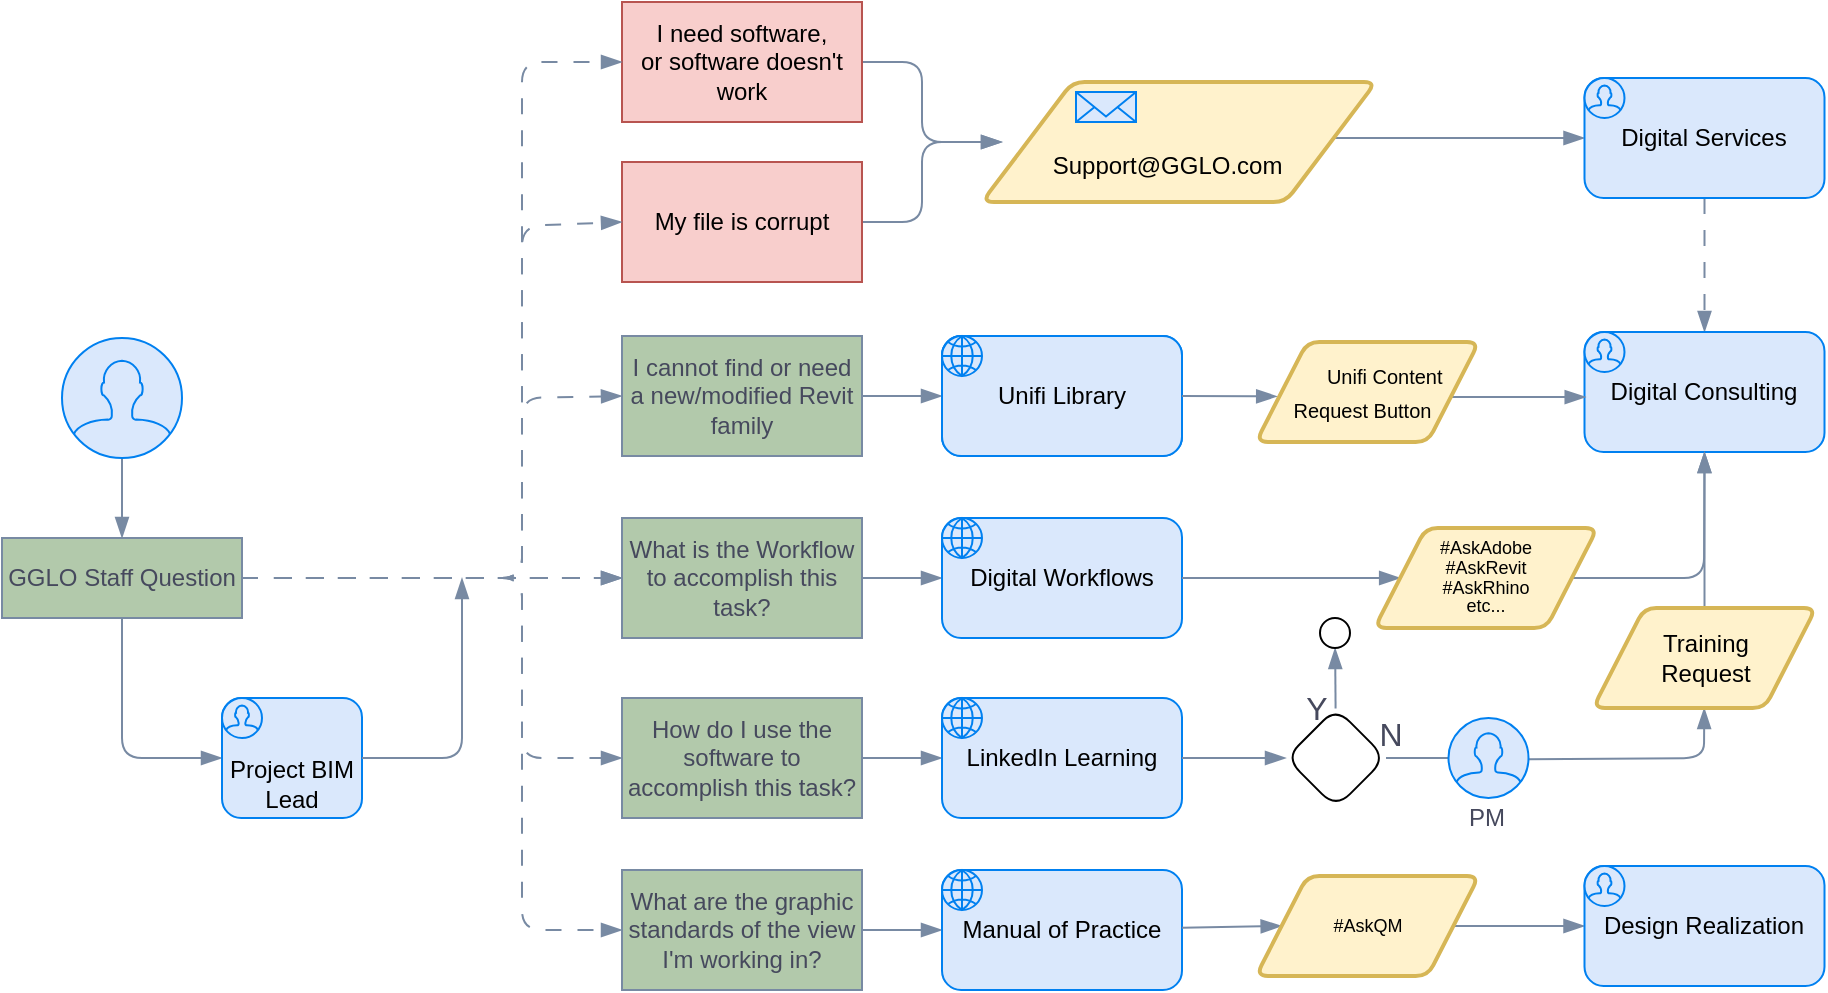 <mxfile version="21.2.1" type="github">
  <diagram id="C5RBs43oDa-KdzZeNtuy" name="Page-1">
    <mxGraphModel dx="2017" dy="1148" grid="1" gridSize="10" guides="1" tooltips="1" connect="1" arrows="1" fold="1" page="1" pageScale="1" pageWidth="827" pageHeight="1169" math="0" shadow="0">
      <root>
        <mxCell id="WIyWlLk6GJQsqaUBKTNV-0" />
        <mxCell id="WIyWlLk6GJQsqaUBKTNV-1" parent="WIyWlLk6GJQsqaUBKTNV-0" />
        <mxCell id="_4j7pE1PJ5TqgcQWV1-j-0" style="edgeStyle=none;orthogonalLoop=1;jettySize=auto;html=1;entryX=0;entryY=0.5;entryDx=0;entryDy=0;strokeColor=#788AA3;fontSize=12;fontColor=#46495D;startSize=8;endSize=8;fillColor=#B2C9AB;rounded=1;endArrow=blockThin;endFill=1;" parent="WIyWlLk6GJQsqaUBKTNV-1" source="WIyWlLk6GJQsqaUBKTNV-3" target="WIyWlLk6GJQsqaUBKTNV-7" edge="1">
          <mxGeometry relative="1" as="geometry">
            <Array as="points">
              <mxPoint x="83" y="550" />
            </Array>
          </mxGeometry>
        </mxCell>
        <mxCell id="_4j7pE1PJ5TqgcQWV1-j-2" value="" style="edgeStyle=none;curved=1;orthogonalLoop=1;jettySize=auto;html=1;strokeColor=#788AA3;fontSize=12;fontColor=default;startSize=8;endSize=8;fillColor=#B2C9AB;dashed=1;dashPattern=8 8;endArrow=blockThin;endFill=1;" parent="WIyWlLk6GJQsqaUBKTNV-1" source="WIyWlLk6GJQsqaUBKTNV-3" target="_4j7pE1PJ5TqgcQWV1-j-1" edge="1">
          <mxGeometry relative="1" as="geometry" />
        </mxCell>
        <mxCell id="WIyWlLk6GJQsqaUBKTNV-3" value="GGLO Staff Question" style="rounded=0;whiteSpace=wrap;html=1;fontSize=12;glass=0;strokeWidth=1;shadow=0;labelBackgroundColor=none;fillColor=#B2C9AB;strokeColor=#788AA3;fontColor=#46495D;" parent="WIyWlLk6GJQsqaUBKTNV-1" vertex="1">
          <mxGeometry x="23" y="440" width="120" height="40" as="geometry" />
        </mxCell>
        <mxCell id="WIyWlLk6GJQsqaUBKTNV-7" value="Project BIM Lead" style="rounded=1;whiteSpace=wrap;html=1;fontSize=12;glass=0;strokeWidth=1;shadow=0;labelBackgroundColor=none;fillColor=#dae8fc;strokeColor=#0080F0;verticalAlign=bottom;dashed=0;arcSize=16;" parent="WIyWlLk6GJQsqaUBKTNV-1" vertex="1">
          <mxGeometry x="133" y="520" width="70" height="60" as="geometry" />
        </mxCell>
        <mxCell id="_4j7pE1PJ5TqgcQWV1-j-38" value="" style="edgeStyle=none;curved=1;orthogonalLoop=1;jettySize=auto;html=1;strokeColor=#788AA3;fontSize=12;fontColor=#46495D;startSize=8;endSize=8;fillColor=#B2C9AB;endArrow=blockThin;endFill=1;" parent="WIyWlLk6GJQsqaUBKTNV-1" source="_4j7pE1PJ5TqgcQWV1-j-1" target="_4j7pE1PJ5TqgcQWV1-j-37" edge="1">
          <mxGeometry relative="1" as="geometry" />
        </mxCell>
        <mxCell id="_4j7pE1PJ5TqgcQWV1-j-1" value="What is the Workflow to accomplish this task?" style="whiteSpace=wrap;html=1;fillColor=#B2C9AB;strokeColor=#788AA3;fontColor=#46495D;rounded=0;glass=0;strokeWidth=1;shadow=0;labelBackgroundColor=none;fontSize=12;" parent="WIyWlLk6GJQsqaUBKTNV-1" vertex="1">
          <mxGeometry x="333" y="430" width="120" height="60" as="geometry" />
        </mxCell>
        <mxCell id="_4j7pE1PJ5TqgcQWV1-j-4" value="" style="edgeStyle=none;orthogonalLoop=1;jettySize=auto;html=1;strokeColor=#788AA3;fontSize=12;fontColor=default;startSize=8;endSize=8;fillColor=#B2C9AB;dashed=1;dashPattern=8 8;endArrow=blockThin;endFill=1;rounded=1;" parent="WIyWlLk6GJQsqaUBKTNV-1" edge="1">
          <mxGeometry relative="1" as="geometry">
            <mxPoint x="160" y="460" as="sourcePoint" />
            <mxPoint x="333" y="460" as="targetPoint" />
          </mxGeometry>
        </mxCell>
        <mxCell id="_4j7pE1PJ5TqgcQWV1-j-5" style="edgeStyle=none;orthogonalLoop=1;jettySize=auto;html=1;strokeColor=#788AA3;fontSize=12;fontColor=#46495D;startSize=8;endSize=8;fillColor=#B2C9AB;rounded=1;endArrow=blockThin;endFill=1;" parent="WIyWlLk6GJQsqaUBKTNV-1" source="WIyWlLk6GJQsqaUBKTNV-7" edge="1">
          <mxGeometry relative="1" as="geometry">
            <mxPoint x="253" y="460" as="targetPoint" />
            <mxPoint x="223" y="570" as="sourcePoint" />
            <Array as="points">
              <mxPoint x="253" y="550" />
            </Array>
          </mxGeometry>
        </mxCell>
        <mxCell id="_4j7pE1PJ5TqgcQWV1-j-40" value="" style="edgeStyle=none;curved=1;orthogonalLoop=1;jettySize=auto;html=1;strokeColor=#788AA3;fontSize=12;fontColor=#46495D;startSize=8;endSize=8;fillColor=#B2C9AB;endArrow=blockThin;endFill=1;" parent="WIyWlLk6GJQsqaUBKTNV-1" source="_4j7pE1PJ5TqgcQWV1-j-6" target="_4j7pE1PJ5TqgcQWV1-j-39" edge="1">
          <mxGeometry relative="1" as="geometry" />
        </mxCell>
        <mxCell id="_4j7pE1PJ5TqgcQWV1-j-6" value="I cannot find or need a new/modified Revit family" style="whiteSpace=wrap;html=1;fillColor=#B2C9AB;strokeColor=#788AA3;fontColor=#46495D;rounded=0;glass=0;strokeWidth=1;shadow=0;labelBackgroundColor=none;fontSize=12;" parent="WIyWlLk6GJQsqaUBKTNV-1" vertex="1">
          <mxGeometry x="333" y="339" width="120" height="60" as="geometry" />
        </mxCell>
        <mxCell id="_4j7pE1PJ5TqgcQWV1-j-45" style="edgeStyle=none;orthogonalLoop=1;jettySize=auto;html=1;entryX=0;entryY=0.5;entryDx=0;entryDy=0;strokeColor=#788AA3;fontSize=12;fontColor=#46495D;startSize=8;endSize=8;fillColor=#B2C9AB;rounded=1;endArrow=blockThin;endFill=1;" parent="WIyWlLk6GJQsqaUBKTNV-1" source="_4j7pE1PJ5TqgcQWV1-j-7" edge="1">
          <mxGeometry relative="1" as="geometry">
            <mxPoint x="523" y="242" as="targetPoint" />
            <Array as="points">
              <mxPoint x="483" y="282" />
              <mxPoint x="483" y="242" />
            </Array>
          </mxGeometry>
        </mxCell>
        <mxCell id="_4j7pE1PJ5TqgcQWV1-j-7" value="My file is corrupt" style="whiteSpace=wrap;html=1;fillColor=#f8cecc;strokeColor=#b85450;rounded=0;glass=0;strokeWidth=1;shadow=0;labelBackgroundColor=none;fontSize=12;" parent="WIyWlLk6GJQsqaUBKTNV-1" vertex="1">
          <mxGeometry x="333" y="252" width="120" height="60" as="geometry" />
        </mxCell>
        <mxCell id="_4j7pE1PJ5TqgcQWV1-j-44" value="" style="edgeStyle=none;orthogonalLoop=1;jettySize=auto;html=1;strokeColor=#788AA3;fontSize=12;fontColor=#46495D;startSize=8;endSize=8;fillColor=#B2C9AB;rounded=1;endArrow=blockThin;endFill=1;" parent="WIyWlLk6GJQsqaUBKTNV-1" source="_4j7pE1PJ5TqgcQWV1-j-8" edge="1">
          <mxGeometry relative="1" as="geometry">
            <mxPoint x="523" y="242" as="targetPoint" />
            <Array as="points">
              <mxPoint x="483" y="202" />
              <mxPoint x="483" y="242" />
            </Array>
          </mxGeometry>
        </mxCell>
        <mxCell id="_4j7pE1PJ5TqgcQWV1-j-8" value="I need software,&lt;br style=&quot;font-size: 12px;&quot;&gt;or software doesn&#39;t work" style="whiteSpace=wrap;html=1;fillColor=#f8cecc;strokeColor=#b85450;rounded=0;glass=0;strokeWidth=1;shadow=0;labelBackgroundColor=none;fontSize=12;" parent="WIyWlLk6GJQsqaUBKTNV-1" vertex="1">
          <mxGeometry x="333" y="172" width="120" height="60" as="geometry" />
        </mxCell>
        <mxCell id="_4j7pE1PJ5TqgcQWV1-j-36" value="" style="edgeStyle=none;curved=1;orthogonalLoop=1;jettySize=auto;html=1;strokeColor=#788AA3;fontSize=12;fontColor=#46495D;startSize=8;endSize=8;fillColor=#B2C9AB;endArrow=blockThin;endFill=1;" parent="WIyWlLk6GJQsqaUBKTNV-1" source="_4j7pE1PJ5TqgcQWV1-j-9" target="_4j7pE1PJ5TqgcQWV1-j-35" edge="1">
          <mxGeometry relative="1" as="geometry" />
        </mxCell>
        <mxCell id="_4j7pE1PJ5TqgcQWV1-j-9" value="How do I use the software to accomplish this task?" style="whiteSpace=wrap;html=1;fillColor=#B2C9AB;strokeColor=#788AA3;fontColor=#46495D;rounded=0;glass=0;strokeWidth=1;shadow=0;labelBackgroundColor=none;fontSize=12;" parent="WIyWlLk6GJQsqaUBKTNV-1" vertex="1">
          <mxGeometry x="333" y="520" width="120" height="60" as="geometry" />
        </mxCell>
        <mxCell id="_4j7pE1PJ5TqgcQWV1-j-30" value="" style="edgeStyle=none;curved=1;orthogonalLoop=1;jettySize=auto;html=1;strokeColor=#788AA3;fontSize=12;fontColor=#46495D;startSize=8;endSize=8;fillColor=#B2C9AB;endArrow=blockThin;endFill=1;" parent="WIyWlLk6GJQsqaUBKTNV-1" source="_4j7pE1PJ5TqgcQWV1-j-10" target="_4j7pE1PJ5TqgcQWV1-j-29" edge="1">
          <mxGeometry relative="1" as="geometry" />
        </mxCell>
        <mxCell id="_4j7pE1PJ5TqgcQWV1-j-10" value="What are the graphic standards of the view I&#39;m working in?" style="whiteSpace=wrap;html=1;fillColor=#B2C9AB;strokeColor=#788AA3;fontColor=#46495D;rounded=0;glass=0;strokeWidth=1;shadow=0;labelBackgroundColor=none;fontSize=12;" parent="WIyWlLk6GJQsqaUBKTNV-1" vertex="1">
          <mxGeometry x="333" y="606" width="120" height="60" as="geometry" />
        </mxCell>
        <mxCell id="_4j7pE1PJ5TqgcQWV1-j-22" value="" style="edgeStyle=none;orthogonalLoop=1;jettySize=auto;html=1;strokeColor=#788AA3;fontSize=12;fontColor=default;startSize=8;endSize=8;fillColor=#B2C9AB;dashed=1;dashPattern=8 8;endArrow=blockThin;endFill=1;entryX=0;entryY=0.5;entryDx=0;entryDy=0;rounded=1;exitX=1;exitY=0.5;exitDx=0;exitDy=0;" parent="WIyWlLk6GJQsqaUBKTNV-1" source="WIyWlLk6GJQsqaUBKTNV-3" target="_4j7pE1PJ5TqgcQWV1-j-6" edge="1">
          <mxGeometry relative="1" as="geometry">
            <mxPoint x="150" y="480" as="sourcePoint" />
            <mxPoint x="333" y="370" as="targetPoint" />
            <Array as="points">
              <mxPoint x="283" y="460" />
              <mxPoint x="283" y="370" />
            </Array>
          </mxGeometry>
        </mxCell>
        <mxCell id="_4j7pE1PJ5TqgcQWV1-j-24" value="" style="edgeStyle=none;orthogonalLoop=1;jettySize=auto;html=1;strokeColor=#788AA3;fontSize=12;fontColor=default;startSize=8;endSize=8;fillColor=#B2C9AB;dashed=1;dashPattern=8 8;endArrow=blockThin;endFill=1;entryX=0;entryY=0.5;entryDx=0;entryDy=0;rounded=1;exitX=1;exitY=0.5;exitDx=0;exitDy=0;" parent="WIyWlLk6GJQsqaUBKTNV-1" source="WIyWlLk6GJQsqaUBKTNV-3" target="_4j7pE1PJ5TqgcQWV1-j-7" edge="1">
          <mxGeometry relative="1" as="geometry">
            <mxPoint x="160" y="480" as="sourcePoint" />
            <mxPoint x="333" y="370" as="targetPoint" />
            <Array as="points">
              <mxPoint x="283" y="460" />
              <mxPoint x="283" y="284" />
            </Array>
          </mxGeometry>
        </mxCell>
        <mxCell id="_4j7pE1PJ5TqgcQWV1-j-25" value="" style="edgeStyle=none;orthogonalLoop=1;jettySize=auto;html=1;strokeColor=#788AA3;fontSize=12;fontColor=default;startSize=8;endSize=8;fillColor=#B2C9AB;dashed=1;dashPattern=8 8;endArrow=blockThin;endFill=1;entryX=0;entryY=0.5;entryDx=0;entryDy=0;rounded=1;exitX=1;exitY=0.5;exitDx=0;exitDy=0;" parent="WIyWlLk6GJQsqaUBKTNV-1" source="WIyWlLk6GJQsqaUBKTNV-3" target="_4j7pE1PJ5TqgcQWV1-j-8" edge="1">
          <mxGeometry relative="1" as="geometry">
            <mxPoint x="113" y="460" as="sourcePoint" />
            <mxPoint x="333" y="280" as="targetPoint" />
            <Array as="points">
              <mxPoint x="283" y="460" />
              <mxPoint x="283" y="202" />
            </Array>
          </mxGeometry>
        </mxCell>
        <mxCell id="_4j7pE1PJ5TqgcQWV1-j-26" value="" style="edgeStyle=none;orthogonalLoop=1;jettySize=auto;html=1;strokeColor=#788AA3;fontSize=12;fontColor=default;startSize=8;endSize=8;fillColor=#B2C9AB;dashed=1;dashPattern=8 8;endArrow=blockThin;endFill=1;entryX=0;entryY=0.5;entryDx=0;entryDy=0;rounded=1;exitX=1;exitY=0.5;exitDx=0;exitDy=0;" parent="WIyWlLk6GJQsqaUBKTNV-1" source="WIyWlLk6GJQsqaUBKTNV-3" target="_4j7pE1PJ5TqgcQWV1-j-9" edge="1">
          <mxGeometry relative="1" as="geometry">
            <mxPoint x="113" y="460" as="sourcePoint" />
            <mxPoint x="333" y="280" as="targetPoint" />
            <Array as="points">
              <mxPoint x="283" y="460" />
              <mxPoint x="283" y="550" />
            </Array>
          </mxGeometry>
        </mxCell>
        <mxCell id="_4j7pE1PJ5TqgcQWV1-j-27" value="" style="edgeStyle=none;orthogonalLoop=1;jettySize=auto;html=1;strokeColor=#788AA3;fontSize=12;fontColor=default;startSize=8;endSize=8;fillColor=#B2C9AB;dashed=1;dashPattern=8 8;endArrow=blockThin;endFill=1;entryX=0;entryY=0.5;entryDx=0;entryDy=0;rounded=1;exitX=1;exitY=0.5;exitDx=0;exitDy=0;" parent="WIyWlLk6GJQsqaUBKTNV-1" source="WIyWlLk6GJQsqaUBKTNV-3" target="_4j7pE1PJ5TqgcQWV1-j-10" edge="1">
          <mxGeometry relative="1" as="geometry">
            <mxPoint x="160" y="460" as="sourcePoint" />
            <mxPoint x="333" y="550" as="targetPoint" />
            <Array as="points">
              <mxPoint x="283" y="460" />
              <mxPoint x="283" y="636" />
            </Array>
          </mxGeometry>
        </mxCell>
        <mxCell id="_4j7pE1PJ5TqgcQWV1-j-72" style="edgeStyle=none;shape=connector;rounded=1;orthogonalLoop=1;jettySize=auto;html=1;entryX=0;entryY=0.5;entryDx=0;entryDy=0;labelBackgroundColor=default;strokeColor=#788AA3;fontFamily=Helvetica;fontSize=12;fontColor=#46495D;endArrow=blockThin;endFill=1;startSize=8;endSize=8;fillColor=#B2C9AB;" parent="WIyWlLk6GJQsqaUBKTNV-1" source="_4j7pE1PJ5TqgcQWV1-j-101" target="_4j7pE1PJ5TqgcQWV1-j-70" edge="1">
          <mxGeometry relative="1" as="geometry" />
        </mxCell>
        <UserObject label="Manual of Practice" link="https://go.gglo.com/Project%20Management/GGLO%20Manual%20of%20Practice" linkTarget="_blank" id="_4j7pE1PJ5TqgcQWV1-j-29">
          <mxCell style="whiteSpace=wrap;html=1;fillColor=#dae8fc;strokeColor=#0080F0;rounded=1;glass=0;strokeWidth=1;shadow=0;labelBackgroundColor=none;fontSize=12;arcSize=16;dashed=0;" parent="WIyWlLk6GJQsqaUBKTNV-1" vertex="1">
            <mxGeometry x="493" y="606" width="120" height="60" as="geometry" />
          </mxCell>
        </UserObject>
        <UserObject label="LinkedIn Learning" link="https://www.linkedin.com/learning" linkTarget="_blank" id="_4j7pE1PJ5TqgcQWV1-j-35">
          <mxCell style="whiteSpace=wrap;html=1;fillColor=#dae8fc;strokeColor=#0080F0;rounded=1;glass=0;strokeWidth=1;shadow=0;labelBackgroundColor=none;fontSize=12;arcSize=16;dashed=0;" parent="WIyWlLk6GJQsqaUBKTNV-1" vertex="1">
            <mxGeometry x="493" y="520" width="120" height="60" as="geometry" />
          </mxCell>
        </UserObject>
        <mxCell id="_4j7pE1PJ5TqgcQWV1-j-67" style="edgeStyle=none;shape=connector;rounded=1;orthogonalLoop=1;jettySize=auto;html=1;entryX=0.5;entryY=1;entryDx=0;entryDy=0;labelBackgroundColor=default;strokeColor=#788AA3;fontFamily=Helvetica;fontSize=12;fontColor=#46495D;endArrow=blockThin;endFill=1;startSize=8;endSize=8;fillColor=#B2C9AB;" parent="WIyWlLk6GJQsqaUBKTNV-1" source="_4j7pE1PJ5TqgcQWV1-j-100" target="_4j7pE1PJ5TqgcQWV1-j-58" edge="1">
          <mxGeometry relative="1" as="geometry">
            <Array as="points">
              <mxPoint x="874" y="460" />
            </Array>
          </mxGeometry>
        </mxCell>
        <UserObject label="Digital Workflows" link="https://go.gglo.com/Digital/Workflows/Home.aspx" linkTarget="_blank" id="_4j7pE1PJ5TqgcQWV1-j-37">
          <mxCell style="whiteSpace=wrap;html=1;fillColor=#dae8fc;strokeColor=#0080F0;rounded=1;glass=0;strokeWidth=1;shadow=0;labelBackgroundColor=none;fontSize=12;arcSize=16;dashed=0;" parent="WIyWlLk6GJQsqaUBKTNV-1" vertex="1">
            <mxGeometry x="493" y="430" width="120" height="60" as="geometry" />
          </mxCell>
        </UserObject>
        <mxCell id="_4j7pE1PJ5TqgcQWV1-j-39" value="Unifi Library" style="whiteSpace=wrap;html=1;fillColor=#dae8fc;strokeColor=#0080F0;rounded=1;glass=0;strokeWidth=1;shadow=0;labelBackgroundColor=none;fontSize=12;arcSize=16;dashed=0;" parent="WIyWlLk6GJQsqaUBKTNV-1" vertex="1">
          <mxGeometry x="493" y="339" width="120" height="60" as="geometry" />
        </mxCell>
        <mxCell id="_4j7pE1PJ5TqgcQWV1-j-48" value="" style="edgeStyle=none;curved=1;orthogonalLoop=1;jettySize=auto;html=1;strokeColor=#788AA3;fontSize=12;fontColor=#46495D;startSize=8;endSize=8;fillColor=#B2C9AB;endArrow=blockThin;endFill=1;exitX=0.847;exitY=0.467;exitDx=0;exitDy=0;exitPerimeter=0;" parent="WIyWlLk6GJQsqaUBKTNV-1" source="_4j7pE1PJ5TqgcQWV1-j-46" edge="1">
          <mxGeometry relative="1" as="geometry">
            <mxPoint x="770" y="240.0" as="sourcePoint" />
            <mxPoint x="814.25" y="240" as="targetPoint" />
          </mxGeometry>
        </mxCell>
        <UserObject label="&lt;font style=&quot;font-size: 12px;&quot;&gt;&lt;br&gt;&amp;nbsp; &amp;nbsp; &amp;nbsp; &amp;nbsp; &amp;nbsp; Support@GGLO.com&lt;/font&gt;" link="mailto:Support@gglo.com" linkTarget="_blank" id="_4j7pE1PJ5TqgcQWV1-j-46">
          <mxCell style="shape=parallelogram;html=1;strokeWidth=2;perimeter=parallelogramPerimeter;whiteSpace=wrap;rounded=1;arcSize=12;size=0.23;strokeColor=#d6b656;fontSize=16;fillColor=#fff2cc;verticalAlign=middle;align=left;" parent="WIyWlLk6GJQsqaUBKTNV-1" vertex="1">
            <mxGeometry x="513" y="212" width="197" height="60" as="geometry" />
          </mxCell>
        </UserObject>
        <mxCell id="_4j7pE1PJ5TqgcQWV1-j-61" style="edgeStyle=none;shape=connector;rounded=1;orthogonalLoop=1;jettySize=auto;html=1;entryX=0.5;entryY=0;entryDx=0;entryDy=0;labelBackgroundColor=default;strokeColor=#788AA3;fontFamily=Helvetica;fontSize=12;fontColor=default;endArrow=blockThin;startSize=8;endSize=8;fillColor=#B2C9AB;dashed=1;dashPattern=8 8;endFill=1;" parent="WIyWlLk6GJQsqaUBKTNV-1" source="_4j7pE1PJ5TqgcQWV1-j-49" target="_4j7pE1PJ5TqgcQWV1-j-58" edge="1">
          <mxGeometry relative="1" as="geometry" />
        </mxCell>
        <mxCell id="_4j7pE1PJ5TqgcQWV1-j-49" value="Digital Services" style="whiteSpace=wrap;html=1;fontSize=12;fillColor=#dae8fc;strokeColor=#0080F0;strokeWidth=1;rounded=1;arcSize=16;glass=0;shadow=0;labelBackgroundColor=none;dashed=0;" parent="WIyWlLk6GJQsqaUBKTNV-1" vertex="1">
          <mxGeometry x="814.25" y="210" width="120" height="60" as="geometry" />
        </mxCell>
        <UserObject label="Unifi Library" link="https://app.discoverunifi.com/login" linkTarget="_blank" id="_4j7pE1PJ5TqgcQWV1-j-50">
          <mxCell style="whiteSpace=wrap;html=1;fillColor=#dae8fc;strokeColor=#0080F0;rounded=1;glass=0;strokeWidth=1;shadow=0;labelBackgroundColor=none;fontSize=12;arcSize=16;dashed=0;" parent="WIyWlLk6GJQsqaUBKTNV-1" vertex="1">
            <mxGeometry x="493" y="339" width="120" height="60" as="geometry" />
          </mxCell>
        </UserObject>
        <mxCell id="_4j7pE1PJ5TqgcQWV1-j-53" value="" style="html=1;verticalLabelPosition=bottom;align=center;labelBackgroundColor=#ffffff;verticalAlign=top;strokeWidth=1;strokeColor=#0080F0;shadow=0;dashed=0;shape=mxgraph.ios7.icons.mail;rounded=1;glass=0;fontFamily=Helvetica;fontSize=12;fontColor=default;fillColor=#dae8fc;" parent="WIyWlLk6GJQsqaUBKTNV-1" vertex="1">
          <mxGeometry x="560" y="217" width="30" height="15" as="geometry" />
        </mxCell>
        <mxCell id="_4j7pE1PJ5TqgcQWV1-j-55" style="edgeStyle=none;shape=connector;rounded=1;orthogonalLoop=1;jettySize=auto;html=1;entryX=0.5;entryY=0;entryDx=0;entryDy=0;labelBackgroundColor=default;strokeColor=#788AA3;fontFamily=Helvetica;fontSize=12;fontColor=default;endArrow=blockThin;startSize=8;endSize=8;fillColor=#B2C9AB;endFill=1;" parent="WIyWlLk6GJQsqaUBKTNV-1" source="_4j7pE1PJ5TqgcQWV1-j-54" target="WIyWlLk6GJQsqaUBKTNV-3" edge="1">
          <mxGeometry relative="1" as="geometry" />
        </mxCell>
        <mxCell id="_4j7pE1PJ5TqgcQWV1-j-54" value="" style="html=1;verticalLabelPosition=bottom;align=center;labelBackgroundColor=#ffffff;verticalAlign=top;strokeWidth=1;strokeColor=#0080F0;shadow=0;dashed=0;shape=mxgraph.ios7.icons.user;rounded=1;glass=0;fontFamily=Helvetica;fontSize=12;fontColor=default;fillColor=#dae8fc;" parent="WIyWlLk6GJQsqaUBKTNV-1" vertex="1">
          <mxGeometry x="53" y="340" width="60" height="60" as="geometry" />
        </mxCell>
        <mxCell id="_4j7pE1PJ5TqgcQWV1-j-56" value="" style="html=1;verticalLabelPosition=bottom;align=center;labelBackgroundColor=#ffffff;verticalAlign=top;strokeWidth=1;strokeColor=#0080F0;shadow=0;dashed=0;shape=mxgraph.ios7.icons.user;rounded=1;glass=0;fontFamily=Helvetica;fontSize=12;fontColor=default;fillColor=#dae8fc;" parent="WIyWlLk6GJQsqaUBKTNV-1" vertex="1">
          <mxGeometry x="133" y="520" width="20" height="20" as="geometry" />
        </mxCell>
        <mxCell id="_4j7pE1PJ5TqgcQWV1-j-57" value="" style="html=1;verticalLabelPosition=bottom;align=center;labelBackgroundColor=#ffffff;verticalAlign=top;strokeWidth=1;strokeColor=#0080F0;shadow=0;dashed=0;shape=mxgraph.ios7.icons.user;rounded=1;glass=0;fontFamily=Helvetica;fontSize=12;fontColor=default;fillColor=#dae8fc;" parent="WIyWlLk6GJQsqaUBKTNV-1" vertex="1">
          <mxGeometry x="814.25" y="210" width="20" height="20" as="geometry" />
        </mxCell>
        <mxCell id="_4j7pE1PJ5TqgcQWV1-j-58" value="Digital Consulting" style="whiteSpace=wrap;html=1;fontSize=12;fillColor=#dae8fc;strokeColor=#0080F0;strokeWidth=1;rounded=1;arcSize=16;glass=0;shadow=0;labelBackgroundColor=none;dashed=0;" parent="WIyWlLk6GJQsqaUBKTNV-1" vertex="1">
          <mxGeometry x="814.25" y="337" width="120" height="60" as="geometry" />
        </mxCell>
        <mxCell id="_4j7pE1PJ5TqgcQWV1-j-59" value="" style="html=1;verticalLabelPosition=bottom;align=center;labelBackgroundColor=#ffffff;verticalAlign=top;strokeWidth=1;strokeColor=#0080F0;shadow=0;dashed=0;shape=mxgraph.ios7.icons.user;rounded=1;glass=0;fontFamily=Helvetica;fontSize=12;fontColor=default;fillColor=#dae8fc;" parent="WIyWlLk6GJQsqaUBKTNV-1" vertex="1">
          <mxGeometry x="814.25" y="337" width="20" height="20" as="geometry" />
        </mxCell>
        <mxCell id="_4j7pE1PJ5TqgcQWV1-j-69" style="edgeStyle=none;shape=connector;rounded=1;orthogonalLoop=1;jettySize=auto;html=1;labelBackgroundColor=default;strokeColor=#788AA3;fontFamily=Helvetica;fontSize=12;fontColor=#46495D;endArrow=blockThin;endFill=1;startSize=8;endSize=8;fillColor=#B2C9AB;exitX=1.005;exitY=0.517;exitDx=0;exitDy=0;exitPerimeter=0;" parent="WIyWlLk6GJQsqaUBKTNV-1" source="_4j7pE1PJ5TqgcQWV1-j-87" target="_4j7pE1PJ5TqgcQWV1-j-96" edge="1">
          <mxGeometry relative="1" as="geometry">
            <mxPoint x="737.25" y="548" as="sourcePoint" />
            <mxPoint x="874.25" y="398" as="targetPoint" />
            <Array as="points">
              <mxPoint x="874" y="550" />
            </Array>
          </mxGeometry>
        </mxCell>
        <mxCell id="_4j7pE1PJ5TqgcQWV1-j-70" value="Design Realization" style="whiteSpace=wrap;html=1;fontSize=12;fillColor=#dae8fc;strokeColor=#0080F0;strokeWidth=1;rounded=1;arcSize=16;glass=0;shadow=0;labelBackgroundColor=none;dashed=0;" parent="WIyWlLk6GJQsqaUBKTNV-1" vertex="1">
          <mxGeometry x="814.25" y="604" width="120" height="60" as="geometry" />
        </mxCell>
        <mxCell id="_4j7pE1PJ5TqgcQWV1-j-71" value="" style="html=1;verticalLabelPosition=bottom;align=center;labelBackgroundColor=#ffffff;verticalAlign=top;strokeWidth=1;strokeColor=#0080F0;shadow=0;dashed=0;shape=mxgraph.ios7.icons.user;rounded=1;glass=0;fontFamily=Helvetica;fontSize=12;fontColor=default;fillColor=#dae8fc;" parent="WIyWlLk6GJQsqaUBKTNV-1" vertex="1">
          <mxGeometry x="814.25" y="604" width="20" height="20" as="geometry" />
        </mxCell>
        <mxCell id="_4j7pE1PJ5TqgcQWV1-j-74" value="" style="edgeStyle=none;shape=connector;rounded=1;orthogonalLoop=1;jettySize=auto;html=1;labelBackgroundColor=default;strokeColor=#788AA3;fontFamily=Helvetica;fontSize=12;fontColor=#46495D;endArrow=blockThin;endFill=1;startSize=8;endSize=8;fillColor=#B2C9AB;" parent="WIyWlLk6GJQsqaUBKTNV-1" source="_4j7pE1PJ5TqgcQWV1-j-35" target="_4j7pE1PJ5TqgcQWV1-j-73" edge="1">
          <mxGeometry relative="1" as="geometry">
            <mxPoint x="613" y="550" as="sourcePoint" />
            <mxPoint x="633" y="610" as="targetPoint" />
            <Array as="points">
              <mxPoint x="633" y="550" />
            </Array>
          </mxGeometry>
        </mxCell>
        <mxCell id="_4j7pE1PJ5TqgcQWV1-j-86" value="" style="edgeStyle=none;shape=connector;rounded=1;orthogonalLoop=1;jettySize=auto;html=1;labelBackgroundColor=default;strokeColor=#788AA3;fontFamily=Helvetica;fontSize=12;fontColor=#46495D;endArrow=blockThin;endFill=1;startSize=8;endSize=8;fillColor=#B2C9AB;" parent="WIyWlLk6GJQsqaUBKTNV-1" source="_4j7pE1PJ5TqgcQWV1-j-73" target="_4j7pE1PJ5TqgcQWV1-j-85" edge="1">
          <mxGeometry relative="1" as="geometry" />
        </mxCell>
        <mxCell id="_4j7pE1PJ5TqgcQWV1-j-73" value="" style="rhombus;whiteSpace=wrap;html=1;rounded=1;shadow=0;glass=0;dashed=0;labelBackgroundColor=#ffffff;strokeWidth=1;fontFamily=Helvetica;fontSize=12;" parent="WIyWlLk6GJQsqaUBKTNV-1" vertex="1">
          <mxGeometry x="665" y="525" width="50" height="50" as="geometry" />
        </mxCell>
        <mxCell id="_4j7pE1PJ5TqgcQWV1-j-83" value="Y" style="text;html=1;align=center;verticalAlign=middle;resizable=0;points=[];autosize=1;strokeColor=none;fillColor=none;fontSize=16;fontFamily=Helvetica;fontColor=#46495D;" parent="WIyWlLk6GJQsqaUBKTNV-1" vertex="1">
          <mxGeometry x="665" y="510" width="30" height="30" as="geometry" />
        </mxCell>
        <mxCell id="_4j7pE1PJ5TqgcQWV1-j-84" value="N" style="text;html=1;align=center;verticalAlign=middle;resizable=0;points=[];autosize=1;strokeColor=none;fillColor=none;fontSize=16;fontFamily=Helvetica;fontColor=#46495D;" parent="WIyWlLk6GJQsqaUBKTNV-1" vertex="1">
          <mxGeometry x="697" y="523" width="40" height="30" as="geometry" />
        </mxCell>
        <mxCell id="_4j7pE1PJ5TqgcQWV1-j-85" value="" style="ellipse;whiteSpace=wrap;html=1;rounded=1;shadow=0;glass=0;dashed=0;labelBackgroundColor=#ffffff;strokeWidth=1;strokeColor=default;fontFamily=Helvetica;fontSize=12;fontColor=default;fillColor=default;" parent="WIyWlLk6GJQsqaUBKTNV-1" vertex="1">
          <mxGeometry x="682" y="480" width="15" height="15" as="geometry" />
        </mxCell>
        <mxCell id="_4j7pE1PJ5TqgcQWV1-j-88" value="" style="edgeStyle=none;shape=connector;rounded=1;orthogonalLoop=1;jettySize=auto;html=1;entryX=0.016;entryY=0.494;entryDx=0;entryDy=0;labelBackgroundColor=default;strokeColor=#788AA3;fontFamily=Helvetica;fontSize=12;fontColor=#46495D;endArrow=blockThin;endFill=1;startSize=8;endSize=8;fillColor=#B2C9AB;exitX=1;exitY=0.5;exitDx=0;exitDy=0;entryPerimeter=0;" parent="WIyWlLk6GJQsqaUBKTNV-1" source="_4j7pE1PJ5TqgcQWV1-j-73" target="_4j7pE1PJ5TqgcQWV1-j-87" edge="1">
          <mxGeometry relative="1" as="geometry">
            <mxPoint x="827.25" y="548" as="sourcePoint" />
            <mxPoint x="874.25" y="398" as="targetPoint" />
            <Array as="points">
              <mxPoint x="770" y="550" />
            </Array>
          </mxGeometry>
        </mxCell>
        <mxCell id="_4j7pE1PJ5TqgcQWV1-j-87" value="" style="html=1;verticalLabelPosition=bottom;align=right;labelBackgroundColor=#ffffff;verticalAlign=middle;strokeWidth=1;strokeColor=#0080F0;shadow=0;dashed=0;shape=mxgraph.ios7.icons.user;rounded=1;glass=0;fontFamily=Helvetica;fontSize=12;fontColor=default;fillColor=#dae8fc;" parent="WIyWlLk6GJQsqaUBKTNV-1" vertex="1">
          <mxGeometry x="746.25" y="530" width="40" height="40" as="geometry" />
        </mxCell>
        <mxCell id="_4j7pE1PJ5TqgcQWV1-j-89" value="PM" style="text;html=1;align=center;verticalAlign=middle;resizable=0;points=[];autosize=1;strokeColor=none;fillColor=none;fontSize=12;fontFamily=Helvetica;fontColor=#46495D;" parent="WIyWlLk6GJQsqaUBKTNV-1" vertex="1">
          <mxGeometry x="745" y="565" width="40" height="30" as="geometry" />
        </mxCell>
        <mxCell id="_4j7pE1PJ5TqgcQWV1-j-90" value="" style="html=1;verticalLabelPosition=bottom;align=center;labelBackgroundColor=#ffffff;verticalAlign=top;strokeWidth=1;strokeColor=#0080F0;shadow=0;dashed=0;shape=mxgraph.ios7.icons.globe;rounded=1;glass=0;fontFamily=Helvetica;fontSize=12;fontColor=#46495D;fillColor=#dae8fc;" parent="WIyWlLk6GJQsqaUBKTNV-1" vertex="1">
          <mxGeometry x="493" y="339" width="20" height="20" as="geometry" />
        </mxCell>
        <mxCell id="_4j7pE1PJ5TqgcQWV1-j-91" value="" style="html=1;verticalLabelPosition=bottom;align=center;labelBackgroundColor=#ffffff;verticalAlign=top;strokeWidth=1;strokeColor=#0080F0;shadow=0;dashed=0;shape=mxgraph.ios7.icons.globe;rounded=1;glass=0;fontFamily=Helvetica;fontSize=12;fontColor=#46495D;fillColor=#dae8fc;" parent="WIyWlLk6GJQsqaUBKTNV-1" vertex="1">
          <mxGeometry x="493" y="430" width="20" height="20" as="geometry" />
        </mxCell>
        <mxCell id="_4j7pE1PJ5TqgcQWV1-j-92" value="" style="html=1;verticalLabelPosition=bottom;align=center;labelBackgroundColor=#ffffff;verticalAlign=top;strokeWidth=1;strokeColor=#0080F0;shadow=0;dashed=0;shape=mxgraph.ios7.icons.globe;rounded=1;glass=0;fontFamily=Helvetica;fontSize=12;fontColor=#46495D;fillColor=#dae8fc;" parent="WIyWlLk6GJQsqaUBKTNV-1" vertex="1">
          <mxGeometry x="493" y="520" width="20" height="20" as="geometry" />
        </mxCell>
        <mxCell id="_4j7pE1PJ5TqgcQWV1-j-93" value="" style="html=1;verticalLabelPosition=bottom;align=center;labelBackgroundColor=#ffffff;verticalAlign=top;strokeWidth=1;strokeColor=#0080F0;shadow=0;dashed=0;shape=mxgraph.ios7.icons.globe;rounded=1;glass=0;fontFamily=Helvetica;fontSize=12;fontColor=#46495D;fillColor=#dae8fc;" parent="WIyWlLk6GJQsqaUBKTNV-1" vertex="1">
          <mxGeometry x="493" y="606" width="20" height="20" as="geometry" />
        </mxCell>
        <mxCell id="_4j7pE1PJ5TqgcQWV1-j-94" style="edgeStyle=none;shape=connector;rounded=1;orthogonalLoop=1;jettySize=auto;html=1;entryX=1;entryY=0.5;entryDx=0;entryDy=0;labelBackgroundColor=default;strokeColor=#788AA3;fontFamily=Helvetica;fontSize=12;fontColor=#46495D;endArrow=blockThin;endFill=1;startSize=8;endSize=8;fillColor=#B2C9AB;" parent="WIyWlLk6GJQsqaUBKTNV-1" source="WIyWlLk6GJQsqaUBKTNV-3" target="WIyWlLk6GJQsqaUBKTNV-3" edge="1">
          <mxGeometry relative="1" as="geometry" />
        </mxCell>
        <mxCell id="_4j7pE1PJ5TqgcQWV1-j-105" style="edgeStyle=none;shape=connector;rounded=1;orthogonalLoop=1;jettySize=auto;html=1;entryX=0.5;entryY=1;entryDx=0;entryDy=0;labelBackgroundColor=default;strokeColor=#788AA3;fontFamily=Helvetica;fontSize=12;fontColor=#46495D;endArrow=blockThin;endFill=1;startSize=8;endSize=8;fillColor=#B2C9AB;" parent="WIyWlLk6GJQsqaUBKTNV-1" source="_4j7pE1PJ5TqgcQWV1-j-96" target="_4j7pE1PJ5TqgcQWV1-j-58" edge="1">
          <mxGeometry relative="1" as="geometry" />
        </mxCell>
        <mxCell id="_4j7pE1PJ5TqgcQWV1-j-96" value="&lt;font style=&quot;font-size: 12px;&quot;&gt;Training&lt;br style=&quot;font-size: 12px;&quot;&gt;Request&lt;/font&gt;" style="shape=parallelogram;html=1;strokeWidth=2;perimeter=parallelogramPerimeter;whiteSpace=wrap;rounded=1;arcSize=12;size=0.23;strokeColor=#d6b656;fontSize=12;fillColor=#fff2cc;verticalAlign=middle;" parent="WIyWlLk6GJQsqaUBKTNV-1" vertex="1">
          <mxGeometry x="818.5" y="475" width="111.5" height="50" as="geometry" />
        </mxCell>
        <mxCell id="_4j7pE1PJ5TqgcQWV1-j-99" style="edgeStyle=none;shape=connector;rounded=1;orthogonalLoop=1;jettySize=auto;html=1;entryX=0.005;entryY=0.542;entryDx=0;entryDy=0;entryPerimeter=0;labelBackgroundColor=default;strokeColor=#788AA3;fontFamily=Helvetica;fontSize=12;fontColor=#46495D;endArrow=blockThin;endFill=1;startSize=8;endSize=8;fillColor=#B2C9AB;exitX=0.874;exitY=0.55;exitDx=0;exitDy=0;exitPerimeter=0;" parent="WIyWlLk6GJQsqaUBKTNV-1" source="_4j7pE1PJ5TqgcQWV1-j-97" target="_4j7pE1PJ5TqgcQWV1-j-58" edge="1">
          <mxGeometry relative="1" as="geometry" />
        </mxCell>
        <mxCell id="_4j7pE1PJ5TqgcQWV1-j-102" value="" style="edgeStyle=none;shape=connector;rounded=1;orthogonalLoop=1;jettySize=auto;html=1;entryX=0;entryY=0.5;entryDx=0;entryDy=0;labelBackgroundColor=default;strokeColor=#788AA3;fontFamily=Helvetica;fontSize=12;fontColor=#46495D;endArrow=blockThin;endFill=1;startSize=8;endSize=8;fillColor=#B2C9AB;" parent="WIyWlLk6GJQsqaUBKTNV-1" source="_4j7pE1PJ5TqgcQWV1-j-29" target="_4j7pE1PJ5TqgcQWV1-j-101" edge="1">
          <mxGeometry relative="1" as="geometry">
            <mxPoint x="613" y="636" as="sourcePoint" />
            <mxPoint x="814" y="634" as="targetPoint" />
          </mxGeometry>
        </mxCell>
        <mxCell id="_4j7pE1PJ5TqgcQWV1-j-101" value="&lt;p style=&quot;line-height: 110%; font-size: 9px;&quot;&gt;#AskQM&lt;/p&gt;" style="shape=parallelogram;html=1;strokeWidth=2;perimeter=parallelogramPerimeter;whiteSpace=wrap;rounded=1;arcSize=12;size=0.23;strokeColor=#d6b656;fontSize=9;fillColor=#fff2cc;verticalAlign=middle;align=center;" parent="WIyWlLk6GJQsqaUBKTNV-1" vertex="1">
          <mxGeometry x="650" y="609" width="111.5" height="50" as="geometry" />
        </mxCell>
        <mxCell id="_4j7pE1PJ5TqgcQWV1-j-103" value="" style="edgeStyle=none;shape=connector;rounded=1;orthogonalLoop=1;jettySize=auto;html=1;entryX=0;entryY=0.5;entryDx=0;entryDy=0;labelBackgroundColor=default;strokeColor=#788AA3;fontFamily=Helvetica;fontSize=12;fontColor=#46495D;endArrow=blockThin;endFill=1;startSize=8;endSize=8;fillColor=#B2C9AB;" parent="WIyWlLk6GJQsqaUBKTNV-1" source="_4j7pE1PJ5TqgcQWV1-j-37" target="_4j7pE1PJ5TqgcQWV1-j-100" edge="1">
          <mxGeometry relative="1" as="geometry">
            <mxPoint x="613" y="460" as="sourcePoint" />
            <mxPoint x="874" y="397" as="targetPoint" />
            <Array as="points" />
          </mxGeometry>
        </mxCell>
        <mxCell id="_4j7pE1PJ5TqgcQWV1-j-100" value="&lt;p style=&quot;line-height: 110%; font-size: 9px;&quot;&gt;#AskAdobe&lt;br style=&quot;font-size: 9px;&quot;&gt;#AskRevit&lt;br style=&quot;font-size: 9px;&quot;&gt;#AskRhino&lt;br style=&quot;font-size: 9px;&quot;&gt;etc...&lt;/p&gt;" style="shape=parallelogram;html=1;strokeWidth=2;perimeter=parallelogramPerimeter;whiteSpace=wrap;rounded=1;arcSize=12;size=0.23;strokeColor=#d6b656;fontSize=9;fillColor=#fff2cc;verticalAlign=middle;align=center;" parent="WIyWlLk6GJQsqaUBKTNV-1" vertex="1">
          <mxGeometry x="709.25" y="435" width="111.5" height="50" as="geometry" />
        </mxCell>
        <mxCell id="_4j7pE1PJ5TqgcQWV1-j-104" value="" style="edgeStyle=none;shape=connector;rounded=1;orthogonalLoop=1;jettySize=auto;html=1;entryX=0.095;entryY=0.544;entryDx=0;entryDy=0;entryPerimeter=0;labelBackgroundColor=default;strokeColor=#788AA3;fontFamily=Helvetica;fontSize=12;fontColor=#46495D;endArrow=blockThin;endFill=1;startSize=8;endSize=8;fillColor=#B2C9AB;exitX=1;exitY=0.5;exitDx=0;exitDy=0;" parent="WIyWlLk6GJQsqaUBKTNV-1" source="_4j7pE1PJ5TqgcQWV1-j-50" target="_4j7pE1PJ5TqgcQWV1-j-97" edge="1">
          <mxGeometry relative="1" as="geometry">
            <mxPoint x="613" y="369" as="sourcePoint" />
            <mxPoint x="815" y="370" as="targetPoint" />
          </mxGeometry>
        </mxCell>
        <mxCell id="_4j7pE1PJ5TqgcQWV1-j-97" value="&lt;p style=&quot;text-align: right; line-height: 70%; font-size: 10px;&quot;&gt;&lt;font style=&quot;font-size: 10px;&quot;&gt;Unifi Content&lt;/font&gt;&lt;/p&gt;&lt;p style=&quot;text-align: right; line-height: 70%; font-size: 10px;&quot;&gt;&lt;font style=&quot;font-size: 10px;&quot;&gt;Request Button&amp;nbsp;&amp;nbsp;&lt;/font&gt;&lt;br&gt;&lt;/p&gt;" style="shape=parallelogram;html=1;strokeWidth=2;perimeter=parallelogramPerimeter;whiteSpace=wrap;rounded=1;arcSize=12;size=0.23;strokeColor=#d6b656;fontSize=16;fillColor=#fff2cc;verticalAlign=middle;" parent="WIyWlLk6GJQsqaUBKTNV-1" vertex="1">
          <mxGeometry x="650" y="342" width="111.5" height="50" as="geometry" />
        </mxCell>
      </root>
    </mxGraphModel>
  </diagram>
</mxfile>
